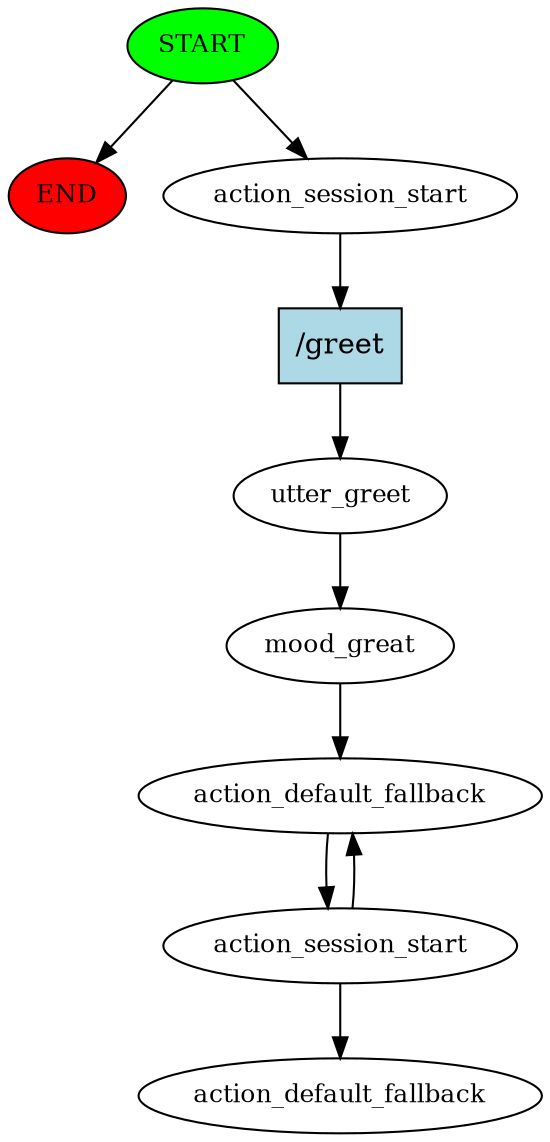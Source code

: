 digraph  {
0 [class="start active", fillcolor=green, fontsize=12, label=START, style=filled];
"-1" [class=end, fillcolor=red, fontsize=12, label=END, style=filled];
1 [class=active, fontsize=12, label=action_session_start];
2 [class=active, fontsize=12, label=utter_greet];
3 [class=active, fontsize=12, label=mood_great];
4 [class=active, fontsize=12, label=action_default_fallback];
5 [class=active, fontsize=12, label=action_session_start];
12 [class="dashed active", fontsize=12, label=action_default_fallback];
13 [class="intent active", fillcolor=lightblue, label="/greet", shape=rect, style=filled];
0 -> "-1"  [class="", key=NONE, label=""];
0 -> 1  [class=active, key=NONE, label=""];
1 -> 13  [class=active, key=0];
2 -> 3  [class=active, key=NONE, label=""];
3 -> 4  [class=active, key=NONE, label=""];
4 -> 5  [class=active, key=NONE, label=""];
5 -> 4  [class=active, key=NONE, label=""];
5 -> 12  [class=active, key=NONE, label=""];
13 -> 2  [class=active, key=0];
}
